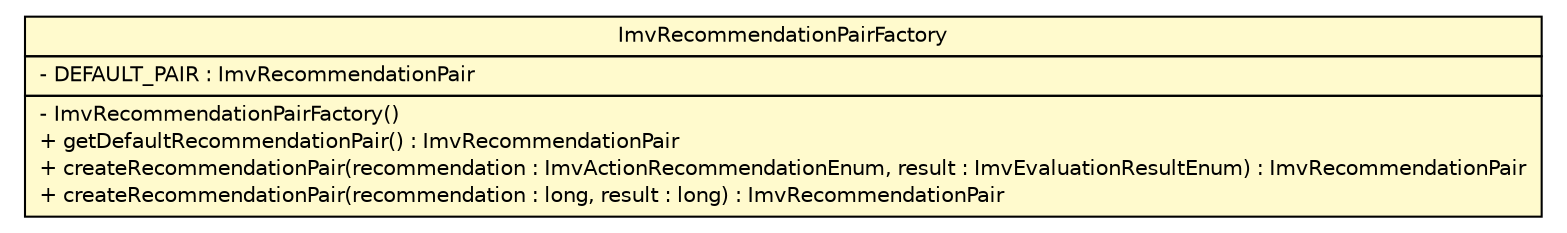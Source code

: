 #!/usr/local/bin/dot
#
# Class diagram 
# Generated by UMLGraph version R5_6 (http://www.umlgraph.org/)
#

digraph G {
	edge [fontname="Helvetica",fontsize=10,labelfontname="Helvetica",labelfontsize=10];
	node [fontname="Helvetica",fontsize=10,shape=plaintext];
	nodesep=0.25;
	ranksep=0.5;
	// de.hsbremen.tc.tnc.report.ImvRecommendationPairFactory
	c760 [label=<<table title="de.hsbremen.tc.tnc.report.ImvRecommendationPairFactory" border="0" cellborder="1" cellspacing="0" cellpadding="2" port="p" bgcolor="lemonChiffon" href="./ImvRecommendationPairFactory.html">
		<tr><td><table border="0" cellspacing="0" cellpadding="1">
<tr><td align="center" balign="center"> ImvRecommendationPairFactory </td></tr>
		</table></td></tr>
		<tr><td><table border="0" cellspacing="0" cellpadding="1">
<tr><td align="left" balign="left"> - DEFAULT_PAIR : ImvRecommendationPair </td></tr>
		</table></td></tr>
		<tr><td><table border="0" cellspacing="0" cellpadding="1">
<tr><td align="left" balign="left"> - ImvRecommendationPairFactory() </td></tr>
<tr><td align="left" balign="left"> + getDefaultRecommendationPair() : ImvRecommendationPair </td></tr>
<tr><td align="left" balign="left"> + createRecommendationPair(recommendation : ImvActionRecommendationEnum, result : ImvEvaluationResultEnum) : ImvRecommendationPair </td></tr>
<tr><td align="left" balign="left"> + createRecommendationPair(recommendation : long, result : long) : ImvRecommendationPair </td></tr>
		</table></td></tr>
		</table>>, URL="./ImvRecommendationPairFactory.html", fontname="Helvetica", fontcolor="black", fontsize=10.0];
}

